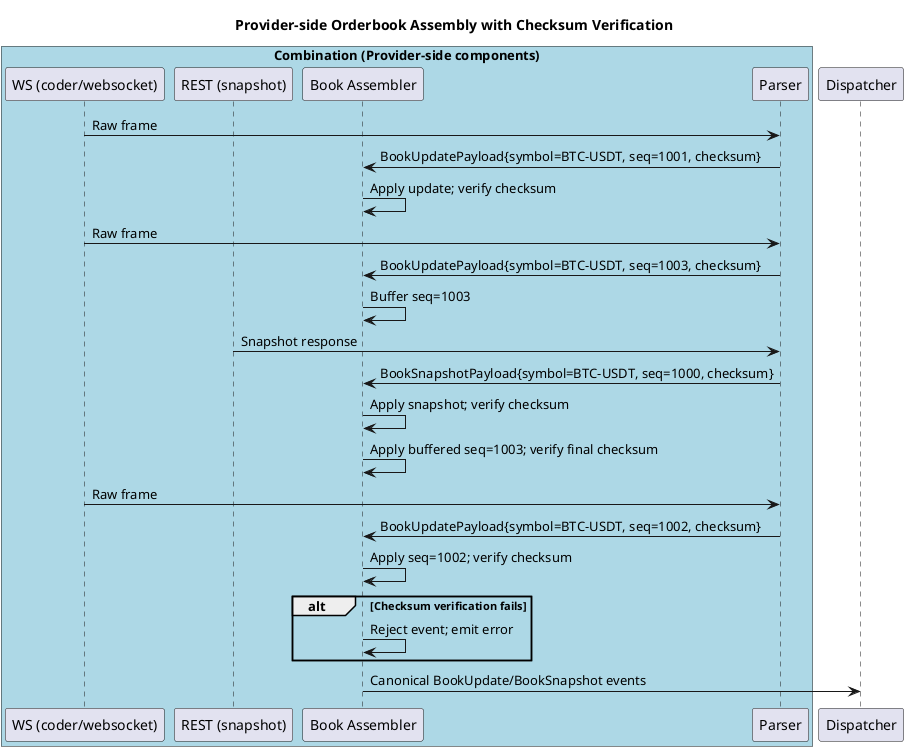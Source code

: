 @startuml
title Provider-side Orderbook Assembly with Checksum Verification

box "Combination (Provider-side components)" #LightBlue
  participant "WS (coder/websocket)" as WS
  participant "REST (snapshot)" as REST
  participant "Book Assembler" as BA
  participant "Parser" as Parser
end box

participant "Dispatcher" as Disp

WS -> Parser : Raw frame
Parser -> BA : BookUpdatePayload{symbol=BTC-USDT, seq=1001, checksum}
BA -> BA : Apply update; verify checksum

WS -> Parser : Raw frame
Parser -> BA : BookUpdatePayload{symbol=BTC-USDT, seq=1003, checksum}
BA -> BA : Buffer seq=1003

REST -> Parser : Snapshot response
Parser -> BA : BookSnapshotPayload{symbol=BTC-USDT, seq=1000, checksum}
BA -> BA : Apply snapshot; verify checksum
BA -> BA : Apply buffered seq=1003; verify final checksum

WS -> Parser : Raw frame
Parser -> BA : BookUpdatePayload{symbol=BTC-USDT, seq=1002, checksum}
BA -> BA : Apply seq=1002; verify checksum

alt Checksum verification fails
  BA -> BA : Reject event; emit error
end

BA -> Disp : Canonical BookUpdate/BookSnapshot events
@enduml
